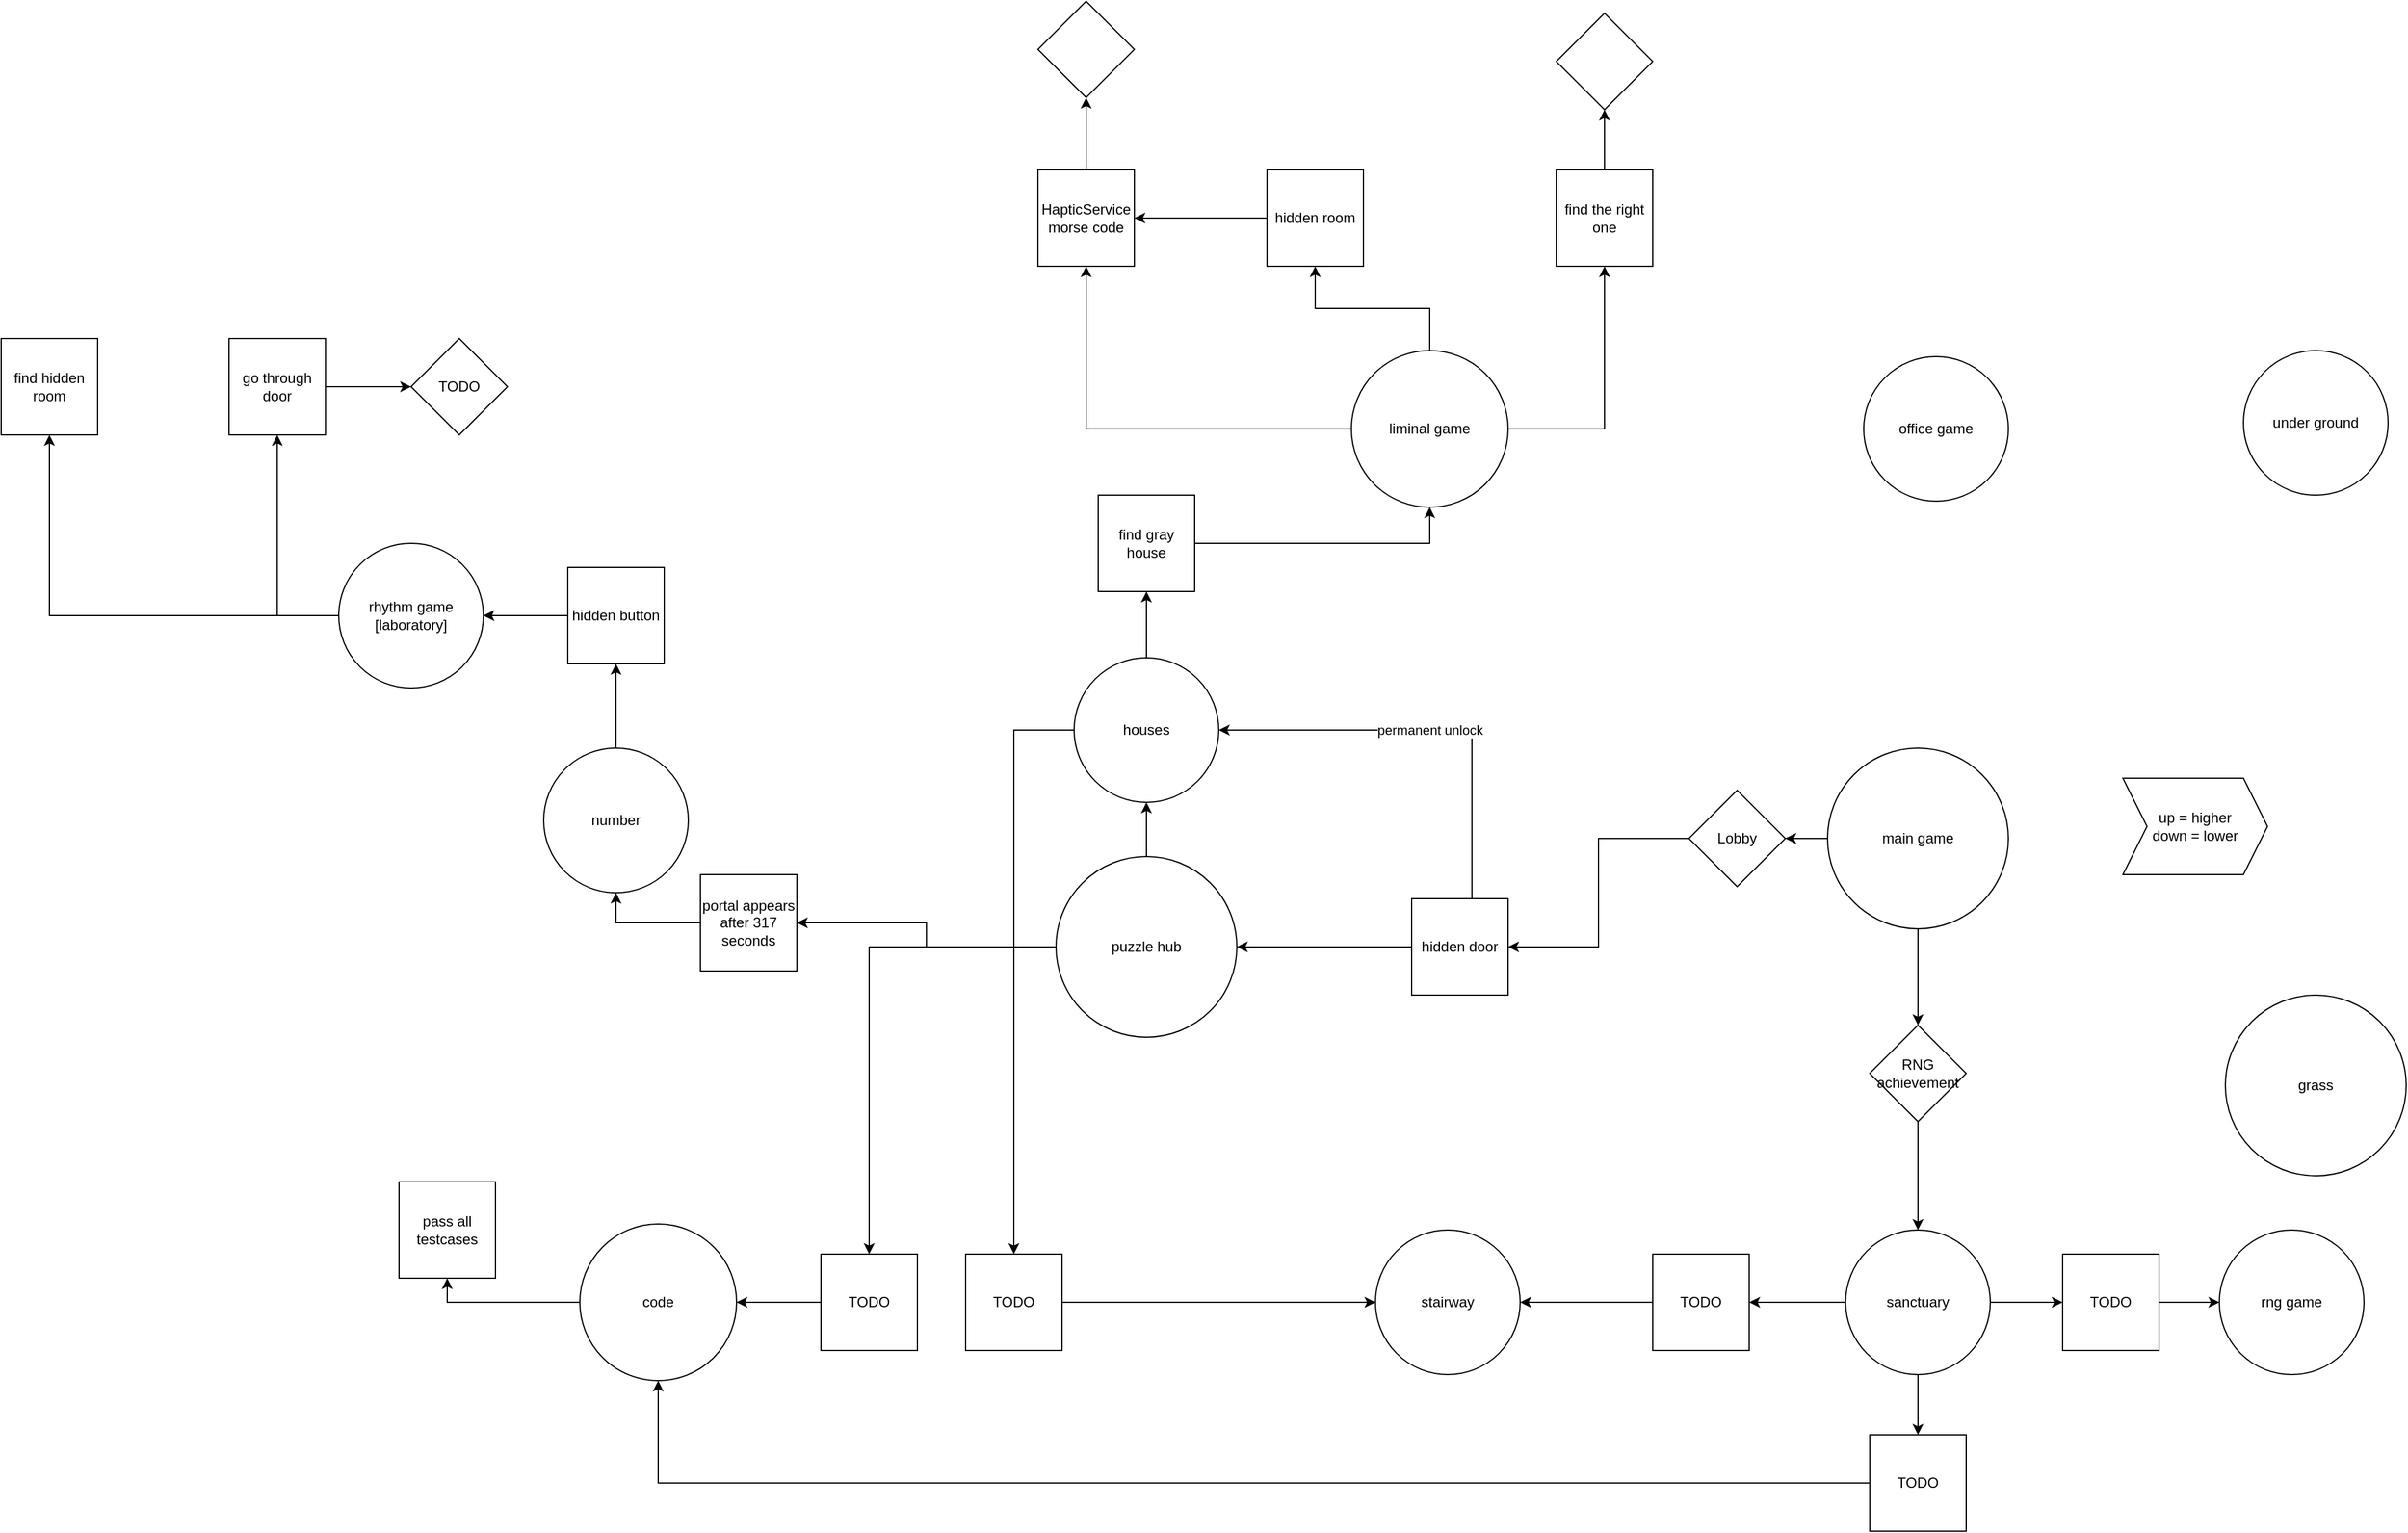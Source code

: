 <mxfile version="26.0.11">
  <diagram name="Page-1" id="fYQZJ73oMIkXafzaHs47">
    <mxGraphModel dx="3957" dy="1014" grid="1" gridSize="10" guides="1" tooltips="1" connect="1" arrows="1" fold="1" page="1" pageScale="1" pageWidth="850" pageHeight="1100" math="0" shadow="0">
      <root>
        <mxCell id="0" />
        <mxCell id="1" parent="0" />
        <mxCell id="40_9agr5lFbdQfwyVmEH-2" style="edgeStyle=orthogonalEdgeStyle;rounded=0;orthogonalLoop=1;jettySize=auto;html=1;entryX=1;entryY=0.5;entryDx=0;entryDy=0;" parent="1" source="7P22xFa-1Do2rENwZ2aG-1" target="40_9agr5lFbdQfwyVmEH-1" edge="1">
          <mxGeometry relative="1" as="geometry" />
        </mxCell>
        <mxCell id="bef30Pqb4_LW5YdUI_e_-5" style="edgeStyle=orthogonalEdgeStyle;rounded=0;orthogonalLoop=1;jettySize=auto;html=1;entryX=0.5;entryY=0;entryDx=0;entryDy=0;" parent="1" source="7P22xFa-1Do2rENwZ2aG-1" target="bef30Pqb4_LW5YdUI_e_-3" edge="1">
          <mxGeometry relative="1" as="geometry" />
        </mxCell>
        <mxCell id="7P22xFa-1Do2rENwZ2aG-1" value="main game" style="ellipse;whiteSpace=wrap;html=1;aspect=fixed;" parent="1" vertex="1">
          <mxGeometry x="275" y="700" width="150" height="150" as="geometry" />
        </mxCell>
        <mxCell id="7P22xFa-1Do2rENwZ2aG-2" style="edgeStyle=orthogonalEdgeStyle;rounded=0;orthogonalLoop=1;jettySize=auto;html=1;entryX=0.5;entryY=1;entryDx=0;entryDy=0;" parent="1" source="7P22xFa-1Do2rENwZ2aG-4" target="7P22xFa-1Do2rENwZ2aG-7" edge="1">
          <mxGeometry relative="1" as="geometry" />
        </mxCell>
        <mxCell id="7P22xFa-1Do2rENwZ2aG-3" style="edgeStyle=orthogonalEdgeStyle;rounded=0;orthogonalLoop=1;jettySize=auto;html=1;entryX=0.5;entryY=1;entryDx=0;entryDy=0;" parent="1" source="7P22xFa-1Do2rENwZ2aG-4" target="7P22xFa-1Do2rENwZ2aG-6" edge="1">
          <mxGeometry relative="1" as="geometry" />
        </mxCell>
        <mxCell id="7P22xFa-1Do2rENwZ2aG-4" value="rhythm game&lt;div&gt;[laboratory]&lt;/div&gt;" style="ellipse;whiteSpace=wrap;html=1;aspect=fixed;" parent="1" vertex="1">
          <mxGeometry x="-960" y="530" width="120" height="120" as="geometry" />
        </mxCell>
        <mxCell id="7P22xFa-1Do2rENwZ2aG-5" style="edgeStyle=orthogonalEdgeStyle;rounded=0;orthogonalLoop=1;jettySize=auto;html=1;entryX=0;entryY=0.5;entryDx=0;entryDy=0;" parent="1" source="7P22xFa-1Do2rENwZ2aG-6" target="7P22xFa-1Do2rENwZ2aG-8" edge="1">
          <mxGeometry relative="1" as="geometry" />
        </mxCell>
        <mxCell id="7P22xFa-1Do2rENwZ2aG-6" value="go through door" style="whiteSpace=wrap;html=1;aspect=fixed;" parent="1" vertex="1">
          <mxGeometry x="-1051" y="360" width="80" height="80" as="geometry" />
        </mxCell>
        <mxCell id="7P22xFa-1Do2rENwZ2aG-7" value="find hidden room" style="whiteSpace=wrap;html=1;aspect=fixed;" parent="1" vertex="1">
          <mxGeometry x="-1240" y="360" width="80" height="80" as="geometry" />
        </mxCell>
        <mxCell id="7P22xFa-1Do2rENwZ2aG-8" value="TODO" style="rhombus;whiteSpace=wrap;html=1;" parent="1" vertex="1">
          <mxGeometry x="-900" y="360" width="80" height="80" as="geometry" />
        </mxCell>
        <mxCell id="tLoO12EszDfs0GISzFGX-3" style="edgeStyle=orthogonalEdgeStyle;rounded=0;orthogonalLoop=1;jettySize=auto;html=1;entryX=0.5;entryY=1;entryDx=0;entryDy=0;" parent="1" source="tLoO12EszDfs0GISzFGX-1" target="tLoO12EszDfs0GISzFGX-2" edge="1">
          <mxGeometry relative="1" as="geometry" />
        </mxCell>
        <mxCell id="tLoO12EszDfs0GISzFGX-13" style="edgeStyle=orthogonalEdgeStyle;rounded=0;orthogonalLoop=1;jettySize=auto;html=1;entryX=0.5;entryY=1;entryDx=0;entryDy=0;" parent="1" source="tLoO12EszDfs0GISzFGX-1" target="tLoO12EszDfs0GISzFGX-12" edge="1">
          <mxGeometry relative="1" as="geometry" />
        </mxCell>
        <mxCell id="tLoO12EszDfs0GISzFGX-15" style="edgeStyle=orthogonalEdgeStyle;rounded=0;orthogonalLoop=1;jettySize=auto;html=1;entryX=0.5;entryY=1;entryDx=0;entryDy=0;" parent="1" source="tLoO12EszDfs0GISzFGX-1" target="tLoO12EszDfs0GISzFGX-14" edge="1">
          <mxGeometry relative="1" as="geometry" />
        </mxCell>
        <mxCell id="tLoO12EszDfs0GISzFGX-1" value="liminal game" style="ellipse;whiteSpace=wrap;html=1;aspect=fixed;" parent="1" vertex="1">
          <mxGeometry x="-120" y="370" width="130" height="130" as="geometry" />
        </mxCell>
        <mxCell id="tLoO12EszDfs0GISzFGX-11" style="edgeStyle=orthogonalEdgeStyle;rounded=0;orthogonalLoop=1;jettySize=auto;html=1;entryX=0.5;entryY=1;entryDx=0;entryDy=0;" parent="1" source="tLoO12EszDfs0GISzFGX-2" target="tLoO12EszDfs0GISzFGX-9" edge="1">
          <mxGeometry relative="1" as="geometry" />
        </mxCell>
        <mxCell id="tLoO12EszDfs0GISzFGX-2" value="find the right one" style="whiteSpace=wrap;html=1;aspect=fixed;" parent="1" vertex="1">
          <mxGeometry x="50" y="220" width="80" height="80" as="geometry" />
        </mxCell>
        <mxCell id="tLoO12EszDfs0GISzFGX-9" value="" style="rhombus;whiteSpace=wrap;html=1;" parent="1" vertex="1">
          <mxGeometry x="50" y="90" width="80" height="80" as="geometry" />
        </mxCell>
        <mxCell id="tLoO12EszDfs0GISzFGX-18" style="edgeStyle=orthogonalEdgeStyle;rounded=0;orthogonalLoop=1;jettySize=auto;html=1;entryX=0.5;entryY=1;entryDx=0;entryDy=0;" parent="1" source="tLoO12EszDfs0GISzFGX-12" target="tLoO12EszDfs0GISzFGX-17" edge="1">
          <mxGeometry relative="1" as="geometry" />
        </mxCell>
        <mxCell id="tLoO12EszDfs0GISzFGX-12" value="HapticService morse code" style="whiteSpace=wrap;html=1;aspect=fixed;" parent="1" vertex="1">
          <mxGeometry x="-380" y="220" width="80" height="80" as="geometry" />
        </mxCell>
        <mxCell id="tLoO12EszDfs0GISzFGX-16" style="edgeStyle=orthogonalEdgeStyle;rounded=0;orthogonalLoop=1;jettySize=auto;html=1;entryX=1;entryY=0.5;entryDx=0;entryDy=0;" parent="1" source="tLoO12EszDfs0GISzFGX-14" target="tLoO12EszDfs0GISzFGX-12" edge="1">
          <mxGeometry relative="1" as="geometry" />
        </mxCell>
        <mxCell id="tLoO12EszDfs0GISzFGX-14" value="hidden room" style="whiteSpace=wrap;html=1;aspect=fixed;" parent="1" vertex="1">
          <mxGeometry x="-190" y="220" width="80" height="80" as="geometry" />
        </mxCell>
        <mxCell id="tLoO12EszDfs0GISzFGX-17" value="" style="rhombus;whiteSpace=wrap;html=1;" parent="1" vertex="1">
          <mxGeometry x="-380" y="80" width="80" height="80" as="geometry" />
        </mxCell>
        <mxCell id="rUZpT8gMvZdqyoL4Yf5B-1" value="office game" style="ellipse;whiteSpace=wrap;html=1;aspect=fixed;" parent="1" vertex="1">
          <mxGeometry x="305" y="375" width="120" height="120" as="geometry" />
        </mxCell>
        <mxCell id="rUZpT8gMvZdqyoL4Yf5B-2" value="under ground" style="ellipse;whiteSpace=wrap;html=1;aspect=fixed;" parent="1" vertex="1">
          <mxGeometry x="620" y="370" width="120" height="120" as="geometry" />
        </mxCell>
        <mxCell id="bZuCy6kxZnskoz6Vj89Y-2" value="stairway" style="ellipse;whiteSpace=wrap;html=1;aspect=fixed;" parent="1" vertex="1">
          <mxGeometry x="-100" y="1100" width="120" height="120" as="geometry" />
        </mxCell>
        <mxCell id="bZuCy6kxZnskoz6Vj89Y-3" value="rng game" style="ellipse;whiteSpace=wrap;html=1;aspect=fixed;" parent="1" vertex="1">
          <mxGeometry x="600" y="1100" width="120" height="120" as="geometry" />
        </mxCell>
        <mxCell id="bZuCy6kxZnskoz6Vj89Y-6" style="edgeStyle=orthogonalEdgeStyle;rounded=0;orthogonalLoop=1;jettySize=auto;html=1;entryX=0.5;entryY=1;entryDx=0;entryDy=0;" parent="1" source="bZuCy6kxZnskoz6Vj89Y-4" target="bZuCy6kxZnskoz6Vj89Y-5" edge="1">
          <mxGeometry relative="1" as="geometry" />
        </mxCell>
        <mxCell id="bZuCy6kxZnskoz6Vj89Y-4" value="number" style="ellipse;whiteSpace=wrap;html=1;aspect=fixed;" parent="1" vertex="1">
          <mxGeometry x="-790" y="700" width="120" height="120" as="geometry" />
        </mxCell>
        <mxCell id="bef30Pqb4_LW5YdUI_e_-18" style="edgeStyle=orthogonalEdgeStyle;rounded=0;orthogonalLoop=1;jettySize=auto;html=1;entryX=1;entryY=0.5;entryDx=0;entryDy=0;" parent="1" source="bZuCy6kxZnskoz6Vj89Y-5" target="7P22xFa-1Do2rENwZ2aG-4" edge="1">
          <mxGeometry relative="1" as="geometry" />
        </mxCell>
        <mxCell id="bZuCy6kxZnskoz6Vj89Y-5" value="hidden button" style="whiteSpace=wrap;html=1;aspect=fixed;" parent="1" vertex="1">
          <mxGeometry x="-770" y="550" width="80" height="80" as="geometry" />
        </mxCell>
        <mxCell id="bZuCy6kxZnskoz6Vj89Y-10" style="edgeStyle=orthogonalEdgeStyle;rounded=0;orthogonalLoop=1;jettySize=auto;html=1;entryX=0.5;entryY=1;entryDx=0;entryDy=0;" parent="1" source="bZuCy6kxZnskoz6Vj89Y-7" target="bZuCy6kxZnskoz6Vj89Y-9" edge="1">
          <mxGeometry relative="1" as="geometry" />
        </mxCell>
        <mxCell id="bef30Pqb4_LW5YdUI_e_-15" style="edgeStyle=orthogonalEdgeStyle;rounded=0;orthogonalLoop=1;jettySize=auto;html=1;entryX=0.5;entryY=0;entryDx=0;entryDy=0;" parent="1" source="bZuCy6kxZnskoz6Vj89Y-7" target="bef30Pqb4_LW5YdUI_e_-14" edge="1">
          <mxGeometry relative="1" as="geometry" />
        </mxCell>
        <mxCell id="bZuCy6kxZnskoz6Vj89Y-7" value="houses" style="ellipse;whiteSpace=wrap;html=1;aspect=fixed;" parent="1" vertex="1">
          <mxGeometry x="-350" y="625" width="120" height="120" as="geometry" />
        </mxCell>
        <mxCell id="bZuCy6kxZnskoz6Vj89Y-11" style="edgeStyle=orthogonalEdgeStyle;rounded=0;orthogonalLoop=1;jettySize=auto;html=1;entryX=0.5;entryY=1;entryDx=0;entryDy=0;" parent="1" source="bZuCy6kxZnskoz6Vj89Y-9" target="tLoO12EszDfs0GISzFGX-1" edge="1">
          <mxGeometry relative="1" as="geometry" />
        </mxCell>
        <mxCell id="bZuCy6kxZnskoz6Vj89Y-9" value="find gray house" style="whiteSpace=wrap;html=1;aspect=fixed;" parent="1" vertex="1">
          <mxGeometry x="-330" y="490" width="80" height="80" as="geometry" />
        </mxCell>
        <mxCell id="8WPXPxCYkLMQzD_tVZlH-3" style="edgeStyle=orthogonalEdgeStyle;rounded=0;orthogonalLoop=1;jettySize=auto;html=1;entryX=0.5;entryY=1;entryDx=0;entryDy=0;" parent="1" source="8WPXPxCYkLMQzD_tVZlH-1" target="8WPXPxCYkLMQzD_tVZlH-2" edge="1">
          <mxGeometry relative="1" as="geometry" />
        </mxCell>
        <mxCell id="8WPXPxCYkLMQzD_tVZlH-1" value="code" style="ellipse;whiteSpace=wrap;html=1;aspect=fixed;" parent="1" vertex="1">
          <mxGeometry x="-760" y="1095" width="130" height="130" as="geometry" />
        </mxCell>
        <mxCell id="8WPXPxCYkLMQzD_tVZlH-2" value="pass all testcases" style="whiteSpace=wrap;html=1;aspect=fixed;" parent="1" vertex="1">
          <mxGeometry x="-910" y="1060" width="80" height="80" as="geometry" />
        </mxCell>
        <mxCell id="40_9agr5lFbdQfwyVmEH-4" style="edgeStyle=orthogonalEdgeStyle;rounded=0;orthogonalLoop=1;jettySize=auto;html=1;entryX=1;entryY=0.5;entryDx=0;entryDy=0;" parent="1" source="40_9agr5lFbdQfwyVmEH-1" target="40_9agr5lFbdQfwyVmEH-3" edge="1">
          <mxGeometry relative="1" as="geometry" />
        </mxCell>
        <mxCell id="40_9agr5lFbdQfwyVmEH-1" value="Lobby" style="rhombus;whiteSpace=wrap;html=1;" parent="1" vertex="1">
          <mxGeometry x="160" y="735" width="80" height="80" as="geometry" />
        </mxCell>
        <mxCell id="40_9agr5lFbdQfwyVmEH-6" value="permanent unlock" style="edgeStyle=orthogonalEdgeStyle;rounded=0;orthogonalLoop=1;jettySize=auto;html=1;entryX=1;entryY=0.5;entryDx=0;entryDy=0;" parent="1" source="40_9agr5lFbdQfwyVmEH-3" target="bZuCy6kxZnskoz6Vj89Y-7" edge="1">
          <mxGeometry relative="1" as="geometry">
            <Array as="points">
              <mxPoint x="-20" y="685" />
            </Array>
          </mxGeometry>
        </mxCell>
        <mxCell id="yaNQPRy9X2KSNCQtipzT-2" style="edgeStyle=orthogonalEdgeStyle;rounded=0;orthogonalLoop=1;jettySize=auto;html=1;entryX=1;entryY=0.5;entryDx=0;entryDy=0;" edge="1" parent="1" source="40_9agr5lFbdQfwyVmEH-3" target="yaNQPRy9X2KSNCQtipzT-1">
          <mxGeometry relative="1" as="geometry" />
        </mxCell>
        <mxCell id="40_9agr5lFbdQfwyVmEH-3" value="hidden door" style="whiteSpace=wrap;html=1;aspect=fixed;" parent="1" vertex="1">
          <mxGeometry x="-70" y="825" width="80" height="80" as="geometry" />
        </mxCell>
        <mxCell id="bef30Pqb4_LW5YdUI_e_-12" style="edgeStyle=orthogonalEdgeStyle;rounded=0;orthogonalLoop=1;jettySize=auto;html=1;entryX=0;entryY=0.5;entryDx=0;entryDy=0;" parent="1" source="bef30Pqb4_LW5YdUI_e_-2" target="bef30Pqb4_LW5YdUI_e_-11" edge="1">
          <mxGeometry relative="1" as="geometry" />
        </mxCell>
        <mxCell id="bef30Pqb4_LW5YdUI_e_-21" style="edgeStyle=orthogonalEdgeStyle;rounded=0;orthogonalLoop=1;jettySize=auto;html=1;entryX=1;entryY=0.5;entryDx=0;entryDy=0;" parent="1" source="bef30Pqb4_LW5YdUI_e_-2" target="bef30Pqb4_LW5YdUI_e_-20" edge="1">
          <mxGeometry relative="1" as="geometry" />
        </mxCell>
        <mxCell id="bef30Pqb4_LW5YdUI_e_-28" style="edgeStyle=orthogonalEdgeStyle;rounded=0;orthogonalLoop=1;jettySize=auto;html=1;" parent="1" source="bef30Pqb4_LW5YdUI_e_-2" target="bef30Pqb4_LW5YdUI_e_-27" edge="1">
          <mxGeometry relative="1" as="geometry" />
        </mxCell>
        <mxCell id="bef30Pqb4_LW5YdUI_e_-2" value="sanctuary" style="ellipse;whiteSpace=wrap;html=1;aspect=fixed;" parent="1" vertex="1">
          <mxGeometry x="290" y="1100" width="120" height="120" as="geometry" />
        </mxCell>
        <mxCell id="bef30Pqb4_LW5YdUI_e_-6" style="edgeStyle=orthogonalEdgeStyle;rounded=0;orthogonalLoop=1;jettySize=auto;html=1;entryX=0.5;entryY=0;entryDx=0;entryDy=0;" parent="1" source="bef30Pqb4_LW5YdUI_e_-3" target="bef30Pqb4_LW5YdUI_e_-2" edge="1">
          <mxGeometry relative="1" as="geometry" />
        </mxCell>
        <mxCell id="bef30Pqb4_LW5YdUI_e_-3" value="RNG achievement" style="rhombus;whiteSpace=wrap;html=1;" parent="1" vertex="1">
          <mxGeometry x="310" y="930" width="80" height="80" as="geometry" />
        </mxCell>
        <mxCell id="bef30Pqb4_LW5YdUI_e_-10" style="edgeStyle=orthogonalEdgeStyle;rounded=0;orthogonalLoop=1;jettySize=auto;html=1;entryX=0.5;entryY=1;entryDx=0;entryDy=0;" parent="1" source="bef30Pqb4_LW5YdUI_e_-8" target="bZuCy6kxZnskoz6Vj89Y-4" edge="1">
          <mxGeometry relative="1" as="geometry" />
        </mxCell>
        <mxCell id="bef30Pqb4_LW5YdUI_e_-8" value="portal appears after 317 seconds" style="whiteSpace=wrap;html=1;aspect=fixed;" parent="1" vertex="1">
          <mxGeometry x="-660" y="805" width="80" height="80" as="geometry" />
        </mxCell>
        <mxCell id="bef30Pqb4_LW5YdUI_e_-13" style="edgeStyle=orthogonalEdgeStyle;rounded=0;orthogonalLoop=1;jettySize=auto;html=1;entryX=0;entryY=0.5;entryDx=0;entryDy=0;" parent="1" source="bef30Pqb4_LW5YdUI_e_-11" target="bZuCy6kxZnskoz6Vj89Y-3" edge="1">
          <mxGeometry relative="1" as="geometry" />
        </mxCell>
        <mxCell id="bef30Pqb4_LW5YdUI_e_-11" value="TODO" style="whiteSpace=wrap;html=1;aspect=fixed;" parent="1" vertex="1">
          <mxGeometry x="470" y="1120" width="80" height="80" as="geometry" />
        </mxCell>
        <mxCell id="bef30Pqb4_LW5YdUI_e_-16" style="edgeStyle=orthogonalEdgeStyle;rounded=0;orthogonalLoop=1;jettySize=auto;html=1;entryX=0;entryY=0.5;entryDx=0;entryDy=0;" parent="1" source="bef30Pqb4_LW5YdUI_e_-14" target="bZuCy6kxZnskoz6Vj89Y-2" edge="1">
          <mxGeometry relative="1" as="geometry" />
        </mxCell>
        <mxCell id="bef30Pqb4_LW5YdUI_e_-14" value="TODO" style="whiteSpace=wrap;html=1;aspect=fixed;" parent="1" vertex="1">
          <mxGeometry x="-440" y="1120" width="80" height="80" as="geometry" />
        </mxCell>
        <mxCell id="bef30Pqb4_LW5YdUI_e_-22" style="edgeStyle=orthogonalEdgeStyle;rounded=0;orthogonalLoop=1;jettySize=auto;html=1;entryX=1;entryY=0.5;entryDx=0;entryDy=0;" parent="1" source="bef30Pqb4_LW5YdUI_e_-20" target="bZuCy6kxZnskoz6Vj89Y-2" edge="1">
          <mxGeometry relative="1" as="geometry" />
        </mxCell>
        <mxCell id="bef30Pqb4_LW5YdUI_e_-20" value="TODO" style="whiteSpace=wrap;html=1;aspect=fixed;" parent="1" vertex="1">
          <mxGeometry x="130" y="1120" width="80" height="80" as="geometry" />
        </mxCell>
        <mxCell id="bef30Pqb4_LW5YdUI_e_-25" style="edgeStyle=orthogonalEdgeStyle;rounded=0;orthogonalLoop=1;jettySize=auto;html=1;entryX=1;entryY=0.5;entryDx=0;entryDy=0;" parent="1" source="bef30Pqb4_LW5YdUI_e_-23" target="8WPXPxCYkLMQzD_tVZlH-1" edge="1">
          <mxGeometry relative="1" as="geometry" />
        </mxCell>
        <mxCell id="bef30Pqb4_LW5YdUI_e_-23" value="TODO" style="whiteSpace=wrap;html=1;aspect=fixed;" parent="1" vertex="1">
          <mxGeometry x="-560" y="1120" width="80" height="80" as="geometry" />
        </mxCell>
        <mxCell id="bef30Pqb4_LW5YdUI_e_-29" style="edgeStyle=orthogonalEdgeStyle;rounded=0;orthogonalLoop=1;jettySize=auto;html=1;entryX=0.5;entryY=1;entryDx=0;entryDy=0;" parent="1" source="bef30Pqb4_LW5YdUI_e_-27" target="8WPXPxCYkLMQzD_tVZlH-1" edge="1">
          <mxGeometry relative="1" as="geometry" />
        </mxCell>
        <mxCell id="bef30Pqb4_LW5YdUI_e_-27" value="TODO" style="whiteSpace=wrap;html=1;aspect=fixed;" parent="1" vertex="1">
          <mxGeometry x="310" y="1270" width="80" height="80" as="geometry" />
        </mxCell>
        <mxCell id="bef30Pqb4_LW5YdUI_e_-30" value="up = higher&lt;div&gt;down = lower&lt;/div&gt;" style="shape=step;perimeter=stepPerimeter;whiteSpace=wrap;html=1;fixedSize=1;" parent="1" vertex="1">
          <mxGeometry x="520" y="725" width="120" height="80" as="geometry" />
        </mxCell>
        <mxCell id="yaNQPRy9X2KSNCQtipzT-3" style="edgeStyle=orthogonalEdgeStyle;rounded=0;orthogonalLoop=1;jettySize=auto;html=1;entryX=0.5;entryY=1;entryDx=0;entryDy=0;" edge="1" parent="1" source="yaNQPRy9X2KSNCQtipzT-1" target="bZuCy6kxZnskoz6Vj89Y-7">
          <mxGeometry relative="1" as="geometry" />
        </mxCell>
        <mxCell id="yaNQPRy9X2KSNCQtipzT-4" style="edgeStyle=orthogonalEdgeStyle;rounded=0;orthogonalLoop=1;jettySize=auto;html=1;entryX=1;entryY=0.5;entryDx=0;entryDy=0;" edge="1" parent="1" source="yaNQPRy9X2KSNCQtipzT-1" target="bef30Pqb4_LW5YdUI_e_-8">
          <mxGeometry relative="1" as="geometry" />
        </mxCell>
        <mxCell id="yaNQPRy9X2KSNCQtipzT-5" style="edgeStyle=orthogonalEdgeStyle;rounded=0;orthogonalLoop=1;jettySize=auto;html=1;entryX=0.5;entryY=0;entryDx=0;entryDy=0;" edge="1" parent="1" source="yaNQPRy9X2KSNCQtipzT-1" target="bef30Pqb4_LW5YdUI_e_-23">
          <mxGeometry relative="1" as="geometry" />
        </mxCell>
        <mxCell id="yaNQPRy9X2KSNCQtipzT-1" value="puzzle hub" style="ellipse;whiteSpace=wrap;html=1;aspect=fixed;" vertex="1" parent="1">
          <mxGeometry x="-365" y="790" width="150" height="150" as="geometry" />
        </mxCell>
        <mxCell id="yaNQPRy9X2KSNCQtipzT-6" value="grass" style="ellipse;whiteSpace=wrap;html=1;aspect=fixed;" vertex="1" parent="1">
          <mxGeometry x="605" y="905" width="150" height="150" as="geometry" />
        </mxCell>
      </root>
    </mxGraphModel>
  </diagram>
</mxfile>
